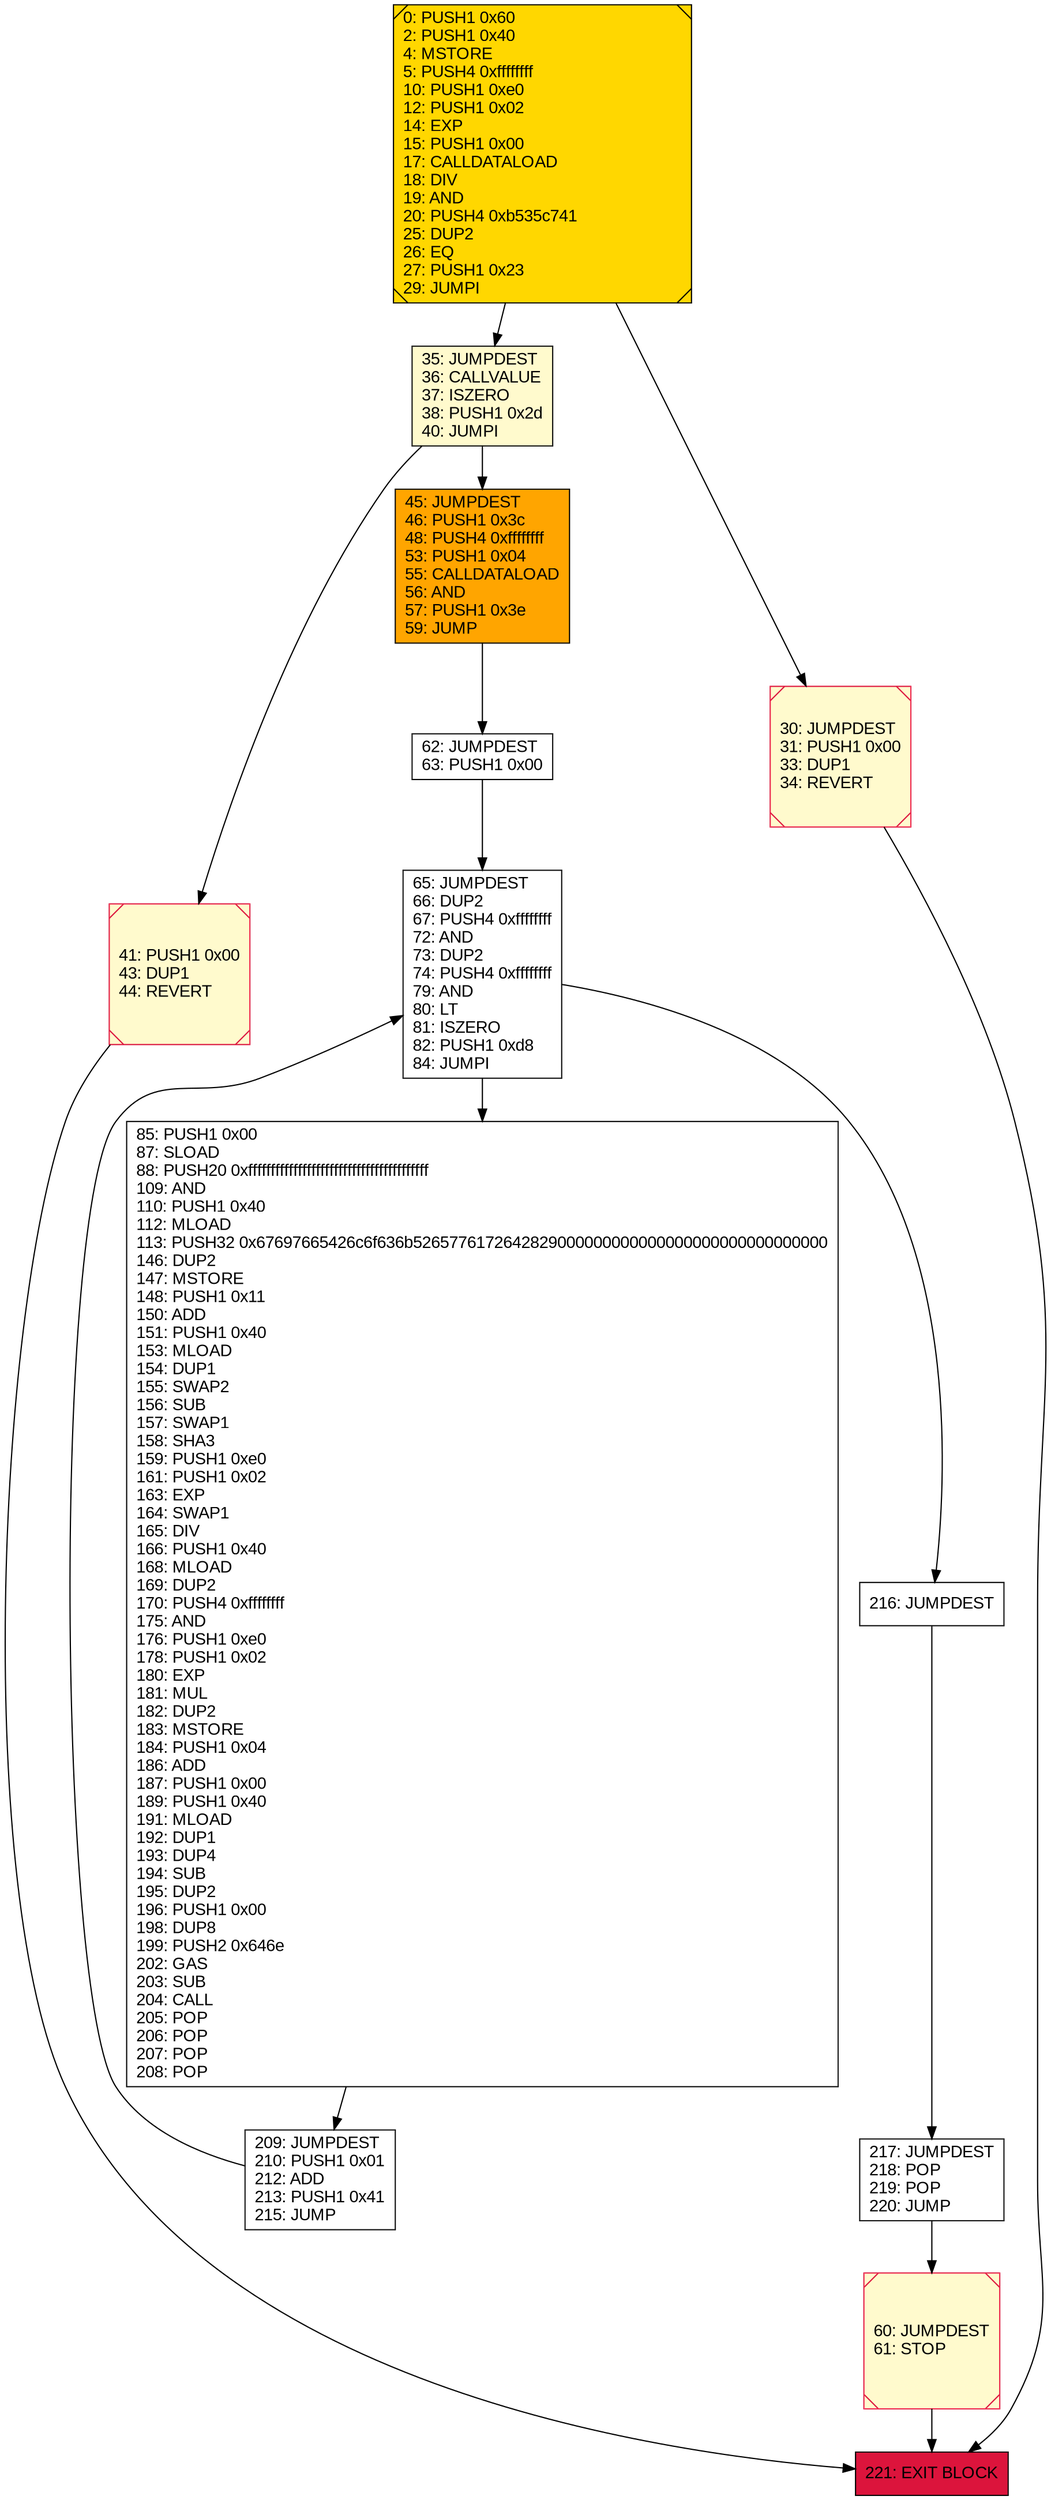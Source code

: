 digraph G {
bgcolor=transparent rankdir=UD;
node [shape=box style=filled color=black fillcolor=white fontname=arial fontcolor=black];
35 [label="35: JUMPDEST\l36: CALLVALUE\l37: ISZERO\l38: PUSH1 0x2d\l40: JUMPI\l" fillcolor=lemonchiffon ];
85 [label="85: PUSH1 0x00\l87: SLOAD\l88: PUSH20 0xffffffffffffffffffffffffffffffffffffffff\l109: AND\l110: PUSH1 0x40\l112: MLOAD\l113: PUSH32 0x67697665426c6f636b5265776172642829000000000000000000000000000000\l146: DUP2\l147: MSTORE\l148: PUSH1 0x11\l150: ADD\l151: PUSH1 0x40\l153: MLOAD\l154: DUP1\l155: SWAP2\l156: SUB\l157: SWAP1\l158: SHA3\l159: PUSH1 0xe0\l161: PUSH1 0x02\l163: EXP\l164: SWAP1\l165: DIV\l166: PUSH1 0x40\l168: MLOAD\l169: DUP2\l170: PUSH4 0xffffffff\l175: AND\l176: PUSH1 0xe0\l178: PUSH1 0x02\l180: EXP\l181: MUL\l182: DUP2\l183: MSTORE\l184: PUSH1 0x04\l186: ADD\l187: PUSH1 0x00\l189: PUSH1 0x40\l191: MLOAD\l192: DUP1\l193: DUP4\l194: SUB\l195: DUP2\l196: PUSH1 0x00\l198: DUP8\l199: PUSH2 0x646e\l202: GAS\l203: SUB\l204: CALL\l205: POP\l206: POP\l207: POP\l208: POP\l" ];
0 [label="0: PUSH1 0x60\l2: PUSH1 0x40\l4: MSTORE\l5: PUSH4 0xffffffff\l10: PUSH1 0xe0\l12: PUSH1 0x02\l14: EXP\l15: PUSH1 0x00\l17: CALLDATALOAD\l18: DIV\l19: AND\l20: PUSH4 0xb535c741\l25: DUP2\l26: EQ\l27: PUSH1 0x23\l29: JUMPI\l" fillcolor=lemonchiffon shape=Msquare fillcolor=gold ];
41 [label="41: PUSH1 0x00\l43: DUP1\l44: REVERT\l" fillcolor=lemonchiffon shape=Msquare color=crimson ];
60 [label="60: JUMPDEST\l61: STOP\l" fillcolor=lemonchiffon shape=Msquare color=crimson ];
209 [label="209: JUMPDEST\l210: PUSH1 0x01\l212: ADD\l213: PUSH1 0x41\l215: JUMP\l" ];
217 [label="217: JUMPDEST\l218: POP\l219: POP\l220: JUMP\l" ];
216 [label="216: JUMPDEST\l" ];
62 [label="62: JUMPDEST\l63: PUSH1 0x00\l" ];
30 [label="30: JUMPDEST\l31: PUSH1 0x00\l33: DUP1\l34: REVERT\l" fillcolor=lemonchiffon shape=Msquare color=crimson ];
221 [label="221: EXIT BLOCK\l" fillcolor=crimson ];
45 [label="45: JUMPDEST\l46: PUSH1 0x3c\l48: PUSH4 0xffffffff\l53: PUSH1 0x04\l55: CALLDATALOAD\l56: AND\l57: PUSH1 0x3e\l59: JUMP\l" fillcolor=orange ];
65 [label="65: JUMPDEST\l66: DUP2\l67: PUSH4 0xffffffff\l72: AND\l73: DUP2\l74: PUSH4 0xffffffff\l79: AND\l80: LT\l81: ISZERO\l82: PUSH1 0xd8\l84: JUMPI\l" ];
0 -> 35;
30 -> 221;
216 -> 217;
65 -> 216;
35 -> 41;
45 -> 62;
62 -> 65;
85 -> 209;
41 -> 221;
60 -> 221;
209 -> 65;
217 -> 60;
0 -> 30;
65 -> 85;
35 -> 45;
}